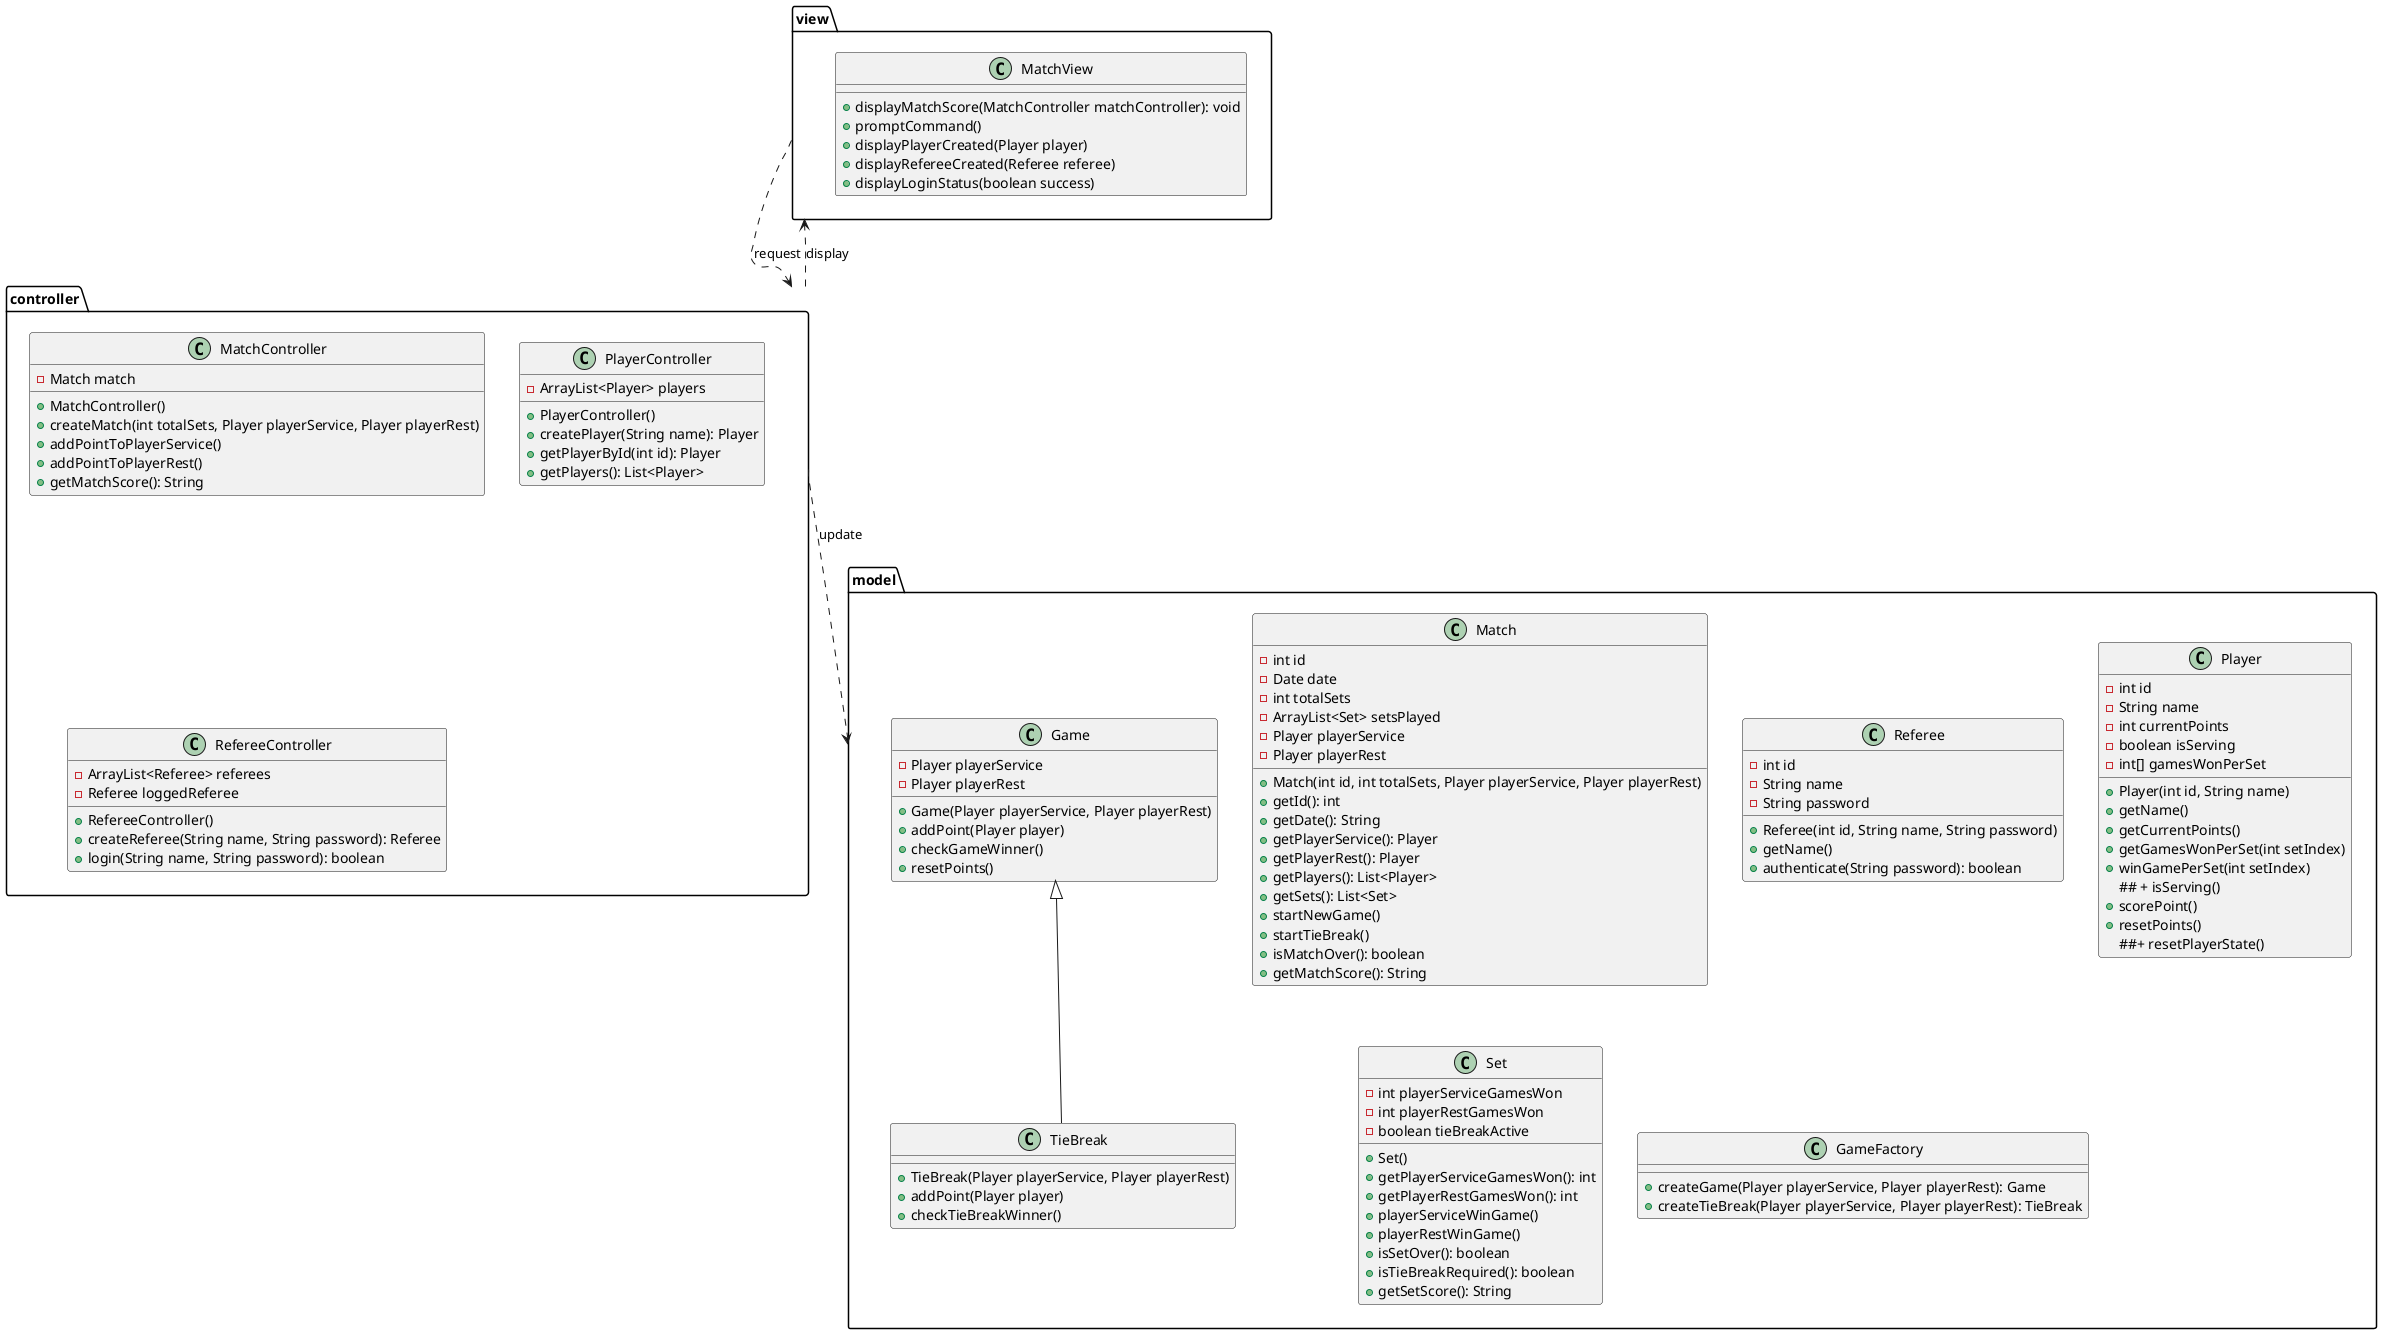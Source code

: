 @startuml
package "model" {

    class Match {
        - int id
        - Date date
        - int totalSets
        - ArrayList<Set> setsPlayed
        - Player playerService
        - Player playerRest

        + Match(int id, int totalSets, Player playerService, Player playerRest)
        + getId(): int
        + getDate(): String
        + getPlayerService(): Player
        + getPlayerRest(): Player
        + getPlayers(): List<Player>
        + getSets(): List<Set>
        + startNewGame()
        + startTieBreak()
        + isMatchOver(): boolean
        + getMatchScore(): String
    }

    class Referee {
        - int id
        - String name
        - String password

        + Referee(int id, String name, String password)
        + getName()
        + authenticate(String password): boolean
    }

    class Player {
        - int id
        - String name
        - int currentPoints
        - boolean isServing
        - int[] gamesWonPerSet

        + Player(int id, String name)
        + getName()
        + getCurrentPoints()
        + getGamesWonPerSet(int setIndex)
        + winGamePerSet(int setIndex)
        ## + isServing()
        + scorePoint()
        + resetPoints()
        ##+ resetPlayerState()
    }

    class Set {
        - int playerServiceGamesWon
        - int playerRestGamesWon
        - boolean tieBreakActive

        + Set()
        + getPlayerServiceGamesWon(): int
        + getPlayerRestGamesWon(): int
        + playerServiceWinGame()
        + playerRestWinGame()
        + isSetOver(): boolean
        + isTieBreakRequired(): boolean
        + getSetScore(): String
    }

    class Game {
        - Player playerService
        - Player playerRest

        + Game(Player playerService, Player playerRest)
        + addPoint(Player player)
        + checkGameWinner()
        + resetPoints()

    }

    class TieBreak extends Game{

        + TieBreak(Player playerService, Player playerRest)
        + addPoint(Player player)
        + checkTieBreakWinner()
    }

    class GameFactory {
        + createGame(Player playerService, Player playerRest): Game
        + createTieBreak(Player playerService, Player playerRest): TieBreak
    }
}

package "view" {
    class MatchView {
        + displayMatchScore(MatchController matchController): void
        + promptCommand()
        + displayPlayerCreated(Player player)
        + displayRefereeCreated(Referee referee)
        + displayLoginStatus(boolean success)
    }
}

package "controller" {
    class MatchController {
        - Match match

        + MatchController()
        + createMatch(int totalSets, Player playerService, Player playerRest)
        + addPointToPlayerService()
        + addPointToPlayerRest()
        + getMatchScore(): String
    }

    class PlayerController {
        - ArrayList<Player> players

        + PlayerController()
        + createPlayer(String name): Player
        + getPlayerById(int id): Player
        + getPlayers(): List<Player>
    }

    class RefereeController {
        - ArrayList<Referee> referees
        - Referee loggedReferee

        + RefereeController()
        + createReferee(String name, String password): Referee
        + login(String name, String password): boolean
    }
}

"controller" ..> "model" : update
"view" ..> "controller" : request
"controller" ..> "view" : display

@enduml